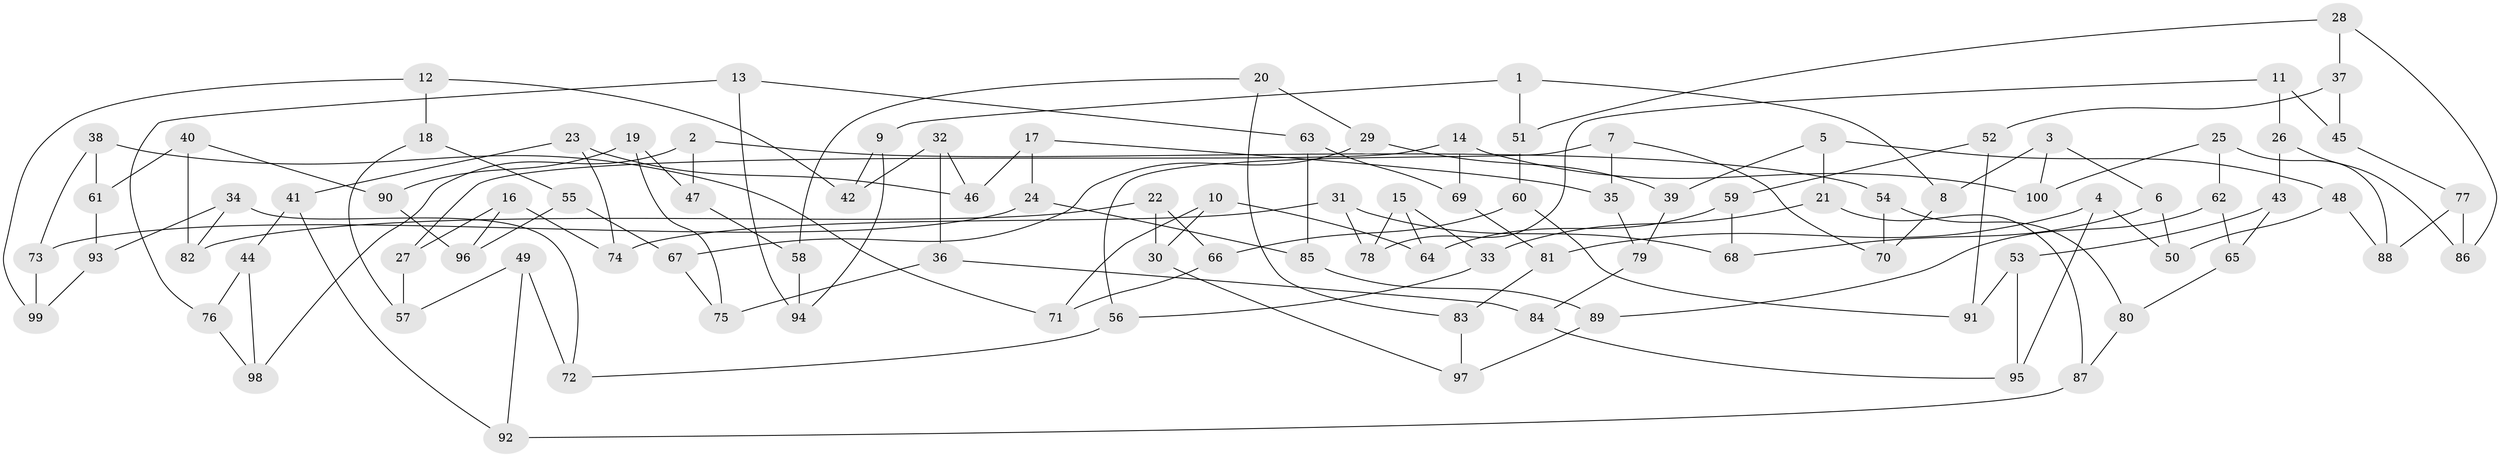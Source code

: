 // Generated by graph-tools (version 1.1) at 2025/11/02/21/25 10:11:15]
// undirected, 100 vertices, 150 edges
graph export_dot {
graph [start="1"]
  node [color=gray90,style=filled];
  1;
  2;
  3;
  4;
  5;
  6;
  7;
  8;
  9;
  10;
  11;
  12;
  13;
  14;
  15;
  16;
  17;
  18;
  19;
  20;
  21;
  22;
  23;
  24;
  25;
  26;
  27;
  28;
  29;
  30;
  31;
  32;
  33;
  34;
  35;
  36;
  37;
  38;
  39;
  40;
  41;
  42;
  43;
  44;
  45;
  46;
  47;
  48;
  49;
  50;
  51;
  52;
  53;
  54;
  55;
  56;
  57;
  58;
  59;
  60;
  61;
  62;
  63;
  64;
  65;
  66;
  67;
  68;
  69;
  70;
  71;
  72;
  73;
  74;
  75;
  76;
  77;
  78;
  79;
  80;
  81;
  82;
  83;
  84;
  85;
  86;
  87;
  88;
  89;
  90;
  91;
  92;
  93;
  94;
  95;
  96;
  97;
  98;
  99;
  100;
  1 -- 9;
  1 -- 8;
  1 -- 51;
  2 -- 54;
  2 -- 47;
  2 -- 98;
  3 -- 8;
  3 -- 100;
  3 -- 6;
  4 -- 50;
  4 -- 95;
  4 -- 81;
  5 -- 39;
  5 -- 21;
  5 -- 48;
  6 -- 68;
  6 -- 50;
  7 -- 56;
  7 -- 70;
  7 -- 35;
  8 -- 70;
  9 -- 94;
  9 -- 42;
  10 -- 71;
  10 -- 30;
  10 -- 64;
  11 -- 45;
  11 -- 78;
  11 -- 26;
  12 -- 42;
  12 -- 99;
  12 -- 18;
  13 -- 76;
  13 -- 63;
  13 -- 94;
  14 -- 27;
  14 -- 69;
  14 -- 100;
  15 -- 33;
  15 -- 64;
  15 -- 78;
  16 -- 74;
  16 -- 96;
  16 -- 27;
  17 -- 24;
  17 -- 46;
  17 -- 35;
  18 -- 57;
  18 -- 55;
  19 -- 75;
  19 -- 90;
  19 -- 47;
  20 -- 83;
  20 -- 29;
  20 -- 58;
  21 -- 33;
  21 -- 87;
  22 -- 66;
  22 -- 82;
  22 -- 30;
  23 -- 41;
  23 -- 46;
  23 -- 74;
  24 -- 73;
  24 -- 85;
  25 -- 100;
  25 -- 62;
  25 -- 88;
  26 -- 86;
  26 -- 43;
  27 -- 57;
  28 -- 86;
  28 -- 37;
  28 -- 51;
  29 -- 67;
  29 -- 39;
  30 -- 97;
  31 -- 68;
  31 -- 78;
  31 -- 74;
  32 -- 36;
  32 -- 42;
  32 -- 46;
  33 -- 56;
  34 -- 72;
  34 -- 82;
  34 -- 93;
  35 -- 79;
  36 -- 84;
  36 -- 75;
  37 -- 52;
  37 -- 45;
  38 -- 61;
  38 -- 73;
  38 -- 71;
  39 -- 79;
  40 -- 61;
  40 -- 90;
  40 -- 82;
  41 -- 92;
  41 -- 44;
  43 -- 65;
  43 -- 53;
  44 -- 76;
  44 -- 98;
  45 -- 77;
  47 -- 58;
  48 -- 88;
  48 -- 50;
  49 -- 57;
  49 -- 92;
  49 -- 72;
  51 -- 60;
  52 -- 91;
  52 -- 59;
  53 -- 95;
  53 -- 91;
  54 -- 70;
  54 -- 80;
  55 -- 96;
  55 -- 67;
  56 -- 72;
  58 -- 94;
  59 -- 64;
  59 -- 68;
  60 -- 91;
  60 -- 66;
  61 -- 93;
  62 -- 65;
  62 -- 89;
  63 -- 69;
  63 -- 85;
  65 -- 80;
  66 -- 71;
  67 -- 75;
  69 -- 81;
  73 -- 99;
  76 -- 98;
  77 -- 86;
  77 -- 88;
  79 -- 84;
  80 -- 87;
  81 -- 83;
  83 -- 97;
  84 -- 95;
  85 -- 89;
  87 -- 92;
  89 -- 97;
  90 -- 96;
  93 -- 99;
}
